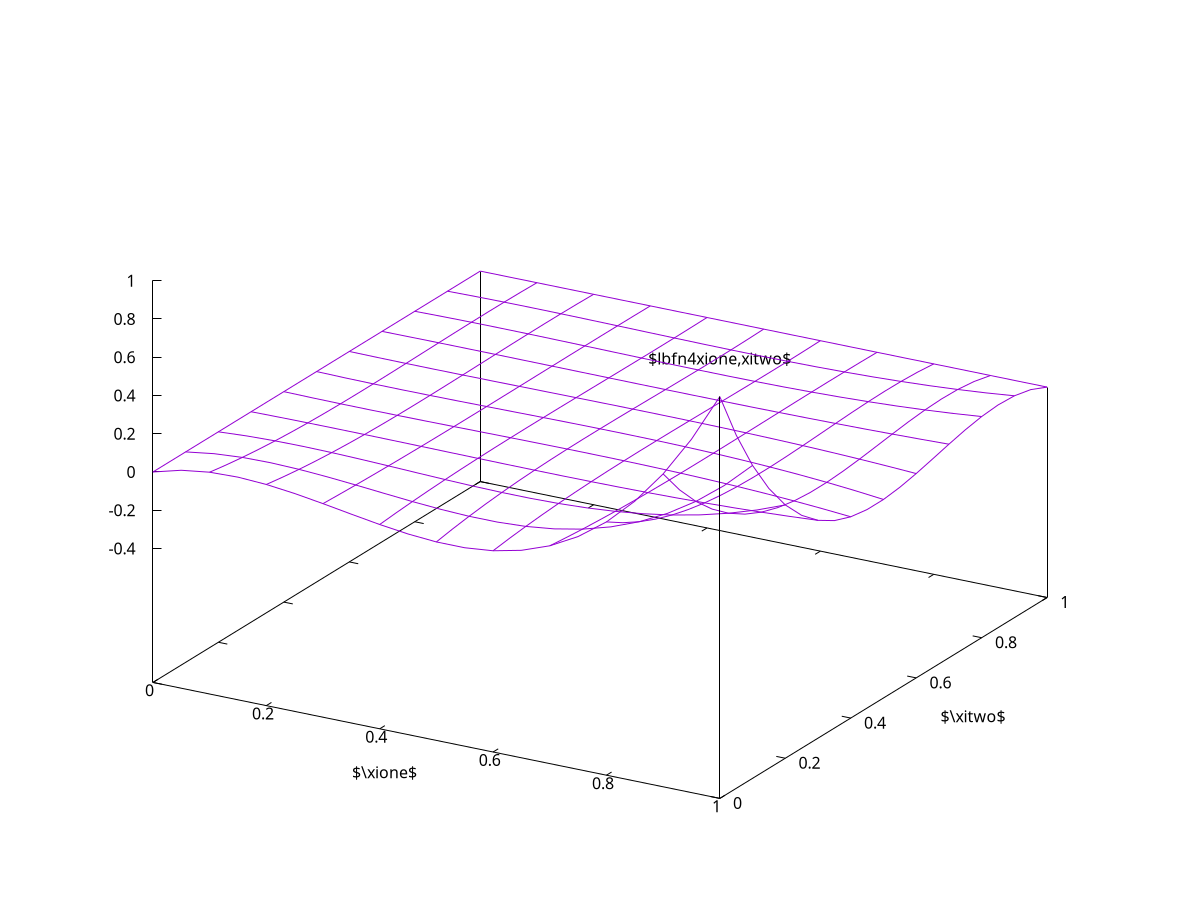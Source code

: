#set title "Bicubic Lagrange basis functions"
set nokey
set samples 21
set isosample 11
set xlabel "$\\xione$"
set ylabel "$\\xitwo$"
set label 4  "$\\lbfn{4}{\\xione,\\xitwo}$"  at 1.00, 0.00, 1.20 centre
#set xtics  0.00,0.25,1
#set ytics -0.25,0.25,1
psi4(x,y)=  (1.0/4.0)*x*(3.0*x-1.0)*(3.0*x-2.0)*(3.0*y-1.0)*(3.0*y-2.0)*(1.0-y)
set xrange [0:1]
set yrange [0:1]
set zrange [-0.4:1]
splot psi4(x,y)

 
